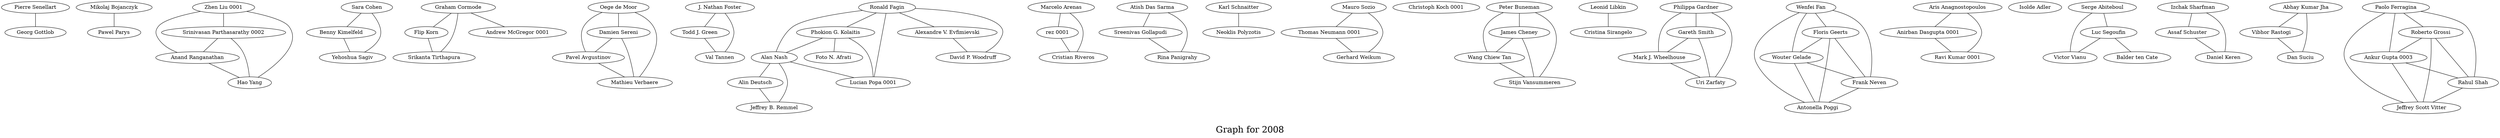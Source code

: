 /*****
Graph for 2008
*****/

graph G {
  graph [splines=true overlap=false]
  node  [shape=ellipse, width=0.3, height=0.3]
  0 [label="Pierre Senellart"];
  1 [label="Georg Gottlob"];
  2 [label="Mikolaj Bojanczyk"];
  3 [label="Pawel Parys"];
  4 [label="Zhen Liu 0001"];
  5 [label="Srinivasan Parthasarathy 0002"];
  6 [label="Anand Ranganathan"];
  7 [label="Hao Yang"];
  8 [label="Sara Cohen"];
  9 [label="Benny Kimelfeld"];
  10 [label="Yehoshua Sagiv"];
  11 [label="Graham Cormode"];
  12 [label="Flip Korn"];
  13 [label="Srikanta Tirthapura"];
  14 [label="Oege de Moor"];
  15 [label="Damien Sereni"];
  16 [label="Pavel Avgustinov"];
  17 [label="Mathieu Verbaere"];
  18 [label="J. Nathan Foster"];
  19 [label="Todd J. Green"];
  20 [label="Val Tannen"];
  21 [label="Ronald Fagin"];
  22 [label="Phokion G. Kolaitis"];
  23 [label="Alan Nash"];
  24 [label="Lucian Popa 0001"];
  25 [label="Marcelo Arenas"];
  26 [label="rez 0001"];
  27 [label="Cristian Riveros"];
  28 [label="Atish Das Sarma"];
  29 [label="Sreenivas Gollapudi"];
  30 [label="Rina Panigrahy"];
  31 [label="Karl Schnaitter"];
  32 [label="Neoklis Polyzotis"];
  33 [label="Mauro Sozio"];
  34 [label="Thomas Neumann 0001"];
  35 [label="Gerhard Weikum"];
  36 [label="Christoph Koch 0001"];
  37 [label="Peter Buneman"];
  38 [label="James Cheney"];
  39 [label="Wang Chiew Tan"];
  40 [label="Stijn Vansummeren"];
  41 [label="Leonid Libkin"];
  42 [label="Cristina Sirangelo"];
  43 [label="Philippa Gardner"];
  44 [label="Gareth Smith"];
  45 [label="Mark J. Wheelhouse"];
  46 [label="Uri Zarfaty"];
  47 [label="Wenfei Fan"];
  48 [label="Aris Anagnostopoulos"];
  49 [label="Anirban Dasgupta 0001"];
  50 [label="Ravi Kumar 0001"];
  51 [label="Alexandre V. Evfimievski"];
  52 [label="David P. Woodruff"];
  53 [label="Foto N. Afrati"];
  54 [label="Isolde Adler"];
  55 [label="Alin Deutsch"];
  56 [label="Jeffrey B. Remmel"];
  57 [label="Serge Abiteboul"];
  58 [label="Luc Segoufin"];
  59 [label="Victor Vianu"];
  60 [label="Izchak Sharfman"];
  61 [label="Assaf Schuster"];
  62 [label="Daniel Keren"];
  63 [label="Andrew McGregor 0001"];
  64 [label="Abhay Kumar Jha"];
  65 [label="Vibhor Rastogi"];
  66 [label="Dan Suciu"];
  67 [label="Floris Geerts"];
  68 [label="Wouter Gelade"];
  69 [label="Frank Neven"];
  70 [label="Antonella Poggi"];
  71 [label="Balder ten Cate"];
  72 [label="Paolo Ferragina"];
  73 [label="Roberto Grossi"];
  74 [label="Ankur Gupta 0003"];
  75 [label="Rahul Shah"];
  76 [label="Jeffrey Scott Vitter"];
  0 -- 1;
  2 -- 3;
  4 -- 5;
  4 -- 6;
  4 -- 7;
  5 -- 6;
  5 -- 7;
  6 -- 7;
  8 -- 9;
  8 -- 10;
  9 -- 10;
  11 -- 12;
  11 -- 13;
  11 -- 63;
  12 -- 13;
  14 -- 15;
  14 -- 16;
  14 -- 17;
  15 -- 16;
  15 -- 17;
  16 -- 17;
  18 -- 19;
  18 -- 20;
  19 -- 20;
  21 -- 22;
  21 -- 23;
  21 -- 24;
  21 -- 51;
  21 -- 52;
  22 -- 23;
  22 -- 24;
  22 -- 53;
  23 -- 24;
  23 -- 55;
  23 -- 56;
  25 -- 26;
  25 -- 27;
  26 -- 27;
  28 -- 29;
  28 -- 30;
  29 -- 30;
  31 -- 32;
  33 -- 34;
  33 -- 35;
  34 -- 35;
  37 -- 38;
  37 -- 39;
  37 -- 40;
  38 -- 39;
  38 -- 40;
  39 -- 40;
  41 -- 42;
  43 -- 44;
  43 -- 45;
  43 -- 46;
  44 -- 45;
  44 -- 46;
  45 -- 46;
  47 -- 67;
  47 -- 68;
  47 -- 69;
  47 -- 70;
  48 -- 49;
  48 -- 50;
  49 -- 50;
  51 -- 52;
  55 -- 56;
  57 -- 58;
  57 -- 59;
  58 -- 59;
  58 -- 71;
  60 -- 61;
  60 -- 62;
  61 -- 62;
  64 -- 65;
  64 -- 66;
  65 -- 66;
  67 -- 68;
  67 -- 69;
  67 -- 70;
  68 -- 69;
  68 -- 70;
  69 -- 70;
  72 -- 73;
  72 -- 74;
  72 -- 75;
  72 -- 76;
  73 -- 74;
  73 -- 75;
  73 -- 76;
  74 -- 75;
  74 -- 76;
  75 -- 76;
  label = "\nGraph for 2008\n";  fontsize=24;
}
